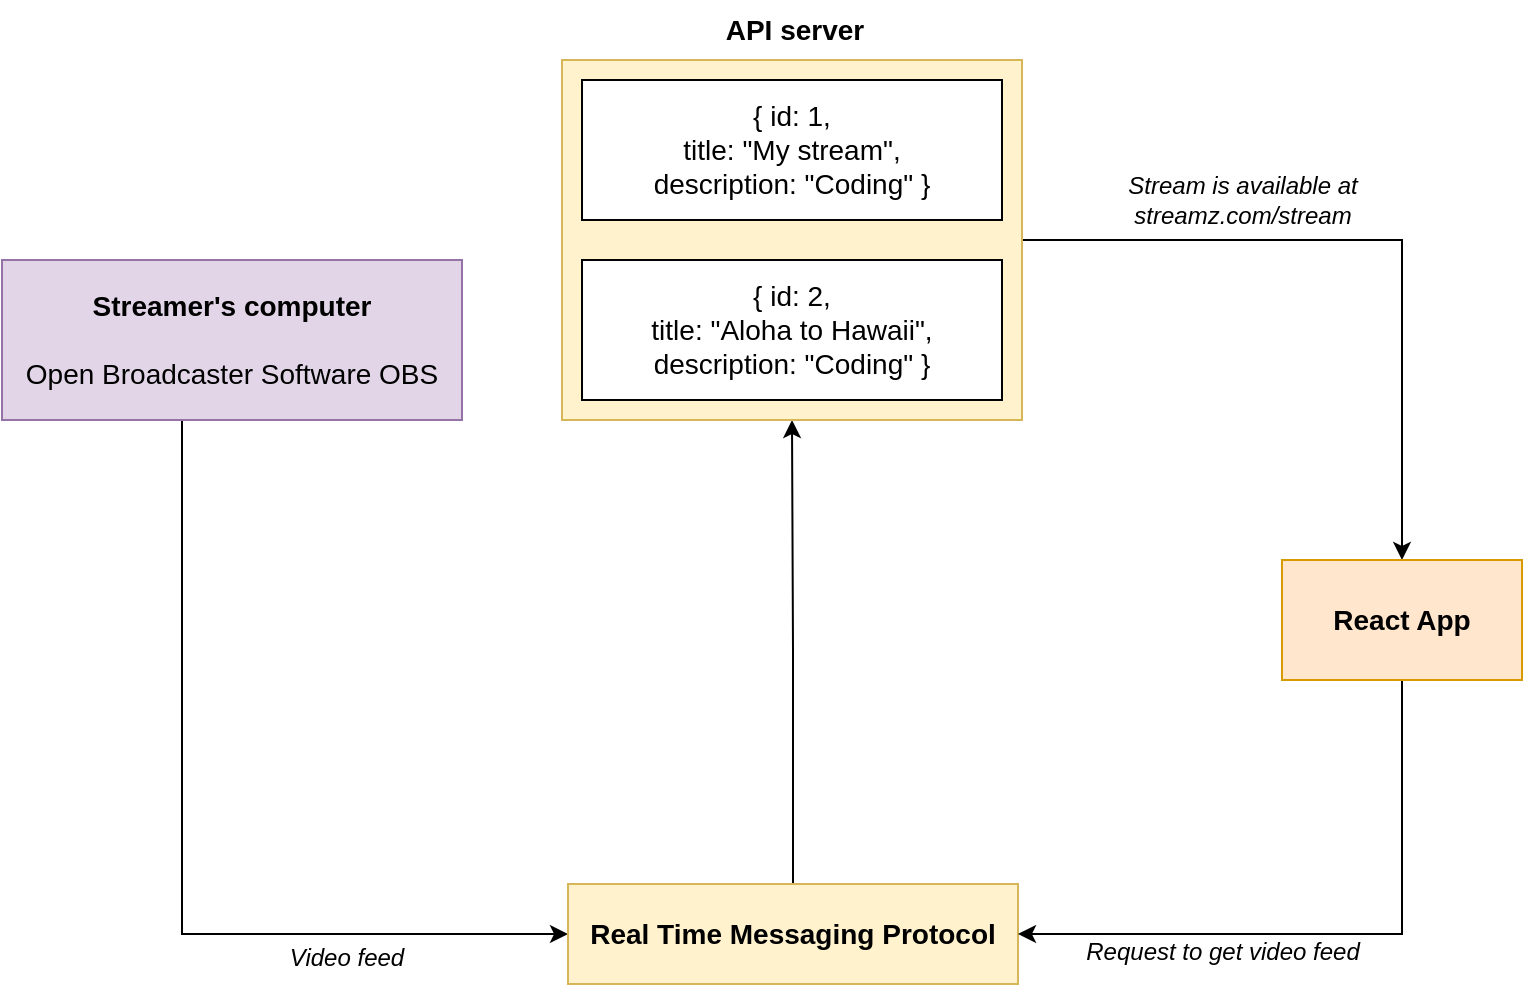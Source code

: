 <mxfile version="20.1.4" type="device" pages="2"><diagram id="B8WXlke7PHYTL9aJUKtn" name="App flow"><mxGraphModel dx="1000" dy="774" grid="1" gridSize="10" guides="1" tooltips="1" connect="1" arrows="1" fold="1" page="1" pageScale="1" pageWidth="850" pageHeight="1100" math="0" shadow="0"><root><mxCell id="0"/><mxCell id="1" parent="0"/><mxCell id="pt4rII_6Mx7KjA7k37fA-4" style="edgeStyle=orthogonalEdgeStyle;rounded=0;orthogonalLoop=1;jettySize=auto;html=1;entryX=0;entryY=0.5;entryDx=0;entryDy=0;fontSize=21;" parent="1" source="pt4rII_6Mx7KjA7k37fA-1" target="pt4rII_6Mx7KjA7k37fA-3" edge="1"><mxGeometry relative="1" as="geometry"><Array as="points"><mxPoint x="120" y="517"/></Array></mxGeometry></mxCell><mxCell id="pt4rII_6Mx7KjA7k37fA-1" value="&lt;font style=&quot;font-size: 14px;&quot;&gt;&lt;b style=&quot;&quot;&gt;Streamer's computer&lt;br&gt;&lt;/b&gt;&lt;br&gt;&lt;font style=&quot;font-size: 14px;&quot;&gt;Open Broadcaster Software OBS&lt;/font&gt;&lt;/font&gt;" style="rounded=0;whiteSpace=wrap;html=1;fillColor=#e1d5e7;strokeColor=#9673a6;" parent="1" vertex="1"><mxGeometry x="30" y="180" width="230" height="80" as="geometry"/></mxCell><mxCell id="pt4rII_6Mx7KjA7k37fA-8" style="edgeStyle=orthogonalEdgeStyle;rounded=0;orthogonalLoop=1;jettySize=auto;html=1;entryX=0.5;entryY=1;entryDx=0;entryDy=0;fontSize=14;" parent="1" source="pt4rII_6Mx7KjA7k37fA-3" target="pt4rII_6Mx7KjA7k37fA-7" edge="1"><mxGeometry relative="1" as="geometry"/></mxCell><mxCell id="pt4rII_6Mx7KjA7k37fA-3" value="&lt;font style=&quot;font-size: 14px;&quot;&gt;&lt;b&gt;Real Time Messaging Protocol&lt;/b&gt;&lt;/font&gt;" style="rounded=0;whiteSpace=wrap;html=1;fillColor=#fff2cc;strokeColor=#d6b656;" parent="1" vertex="1"><mxGeometry x="313" y="492" width="225" height="50" as="geometry"/></mxCell><mxCell id="pt4rII_6Mx7KjA7k37fA-5" value="&lt;font style=&quot;font-size: 12px;&quot;&gt;Video feed&lt;/font&gt;" style="text;html=1;align=center;verticalAlign=middle;resizable=0;points=[];autosize=1;strokeColor=none;fillColor=none;fontSize=21;fontStyle=2" parent="1" vertex="1"><mxGeometry x="162" y="505" width="80" height="40" as="geometry"/></mxCell><mxCell id="pt4rII_6Mx7KjA7k37fA-10" value="" style="edgeStyle=orthogonalEdgeStyle;rounded=0;orthogonalLoop=1;jettySize=auto;html=1;fontSize=14;" parent="1" source="pt4rII_6Mx7KjA7k37fA-7" target="pt4rII_6Mx7KjA7k37fA-9" edge="1"><mxGeometry relative="1" as="geometry"/></mxCell><mxCell id="pt4rII_6Mx7KjA7k37fA-7" value="" style="rounded=0;whiteSpace=wrap;html=1;fillColor=#fff2cc;strokeColor=#d6b656;" parent="1" vertex="1"><mxGeometry x="310" y="80" width="230" height="180" as="geometry"/></mxCell><mxCell id="pt4rII_6Mx7KjA7k37fA-14" style="edgeStyle=orthogonalEdgeStyle;rounded=0;orthogonalLoop=1;jettySize=auto;html=1;entryX=1;entryY=0.5;entryDx=0;entryDy=0;fontSize=14;" parent="1" source="pt4rII_6Mx7KjA7k37fA-9" target="pt4rII_6Mx7KjA7k37fA-3" edge="1"><mxGeometry relative="1" as="geometry"><Array as="points"><mxPoint x="730" y="517"/></Array></mxGeometry></mxCell><mxCell id="pt4rII_6Mx7KjA7k37fA-9" value="&lt;font style=&quot;font-size: 14px;&quot;&gt;&lt;b&gt;React App&lt;/b&gt;&lt;/font&gt;" style="whiteSpace=wrap;html=1;rounded=0;fillColor=#ffe6cc;strokeColor=#d79b00;" parent="1" vertex="1"><mxGeometry x="670" y="330" width="120" height="60" as="geometry"/></mxCell><mxCell id="pt4rII_6Mx7KjA7k37fA-12" value="&lt;font style=&quot;font-size: 12px;&quot;&gt;Request to get video feed&lt;/font&gt;" style="text;html=1;align=center;verticalAlign=middle;resizable=0;points=[];autosize=1;strokeColor=none;fillColor=none;fontSize=14;fontStyle=2" parent="1" vertex="1"><mxGeometry x="560" y="510" width="160" height="30" as="geometry"/></mxCell><mxCell id="pt4rII_6Mx7KjA7k37fA-13" value="Stream is available at &lt;br&gt;streamz.com/stream" style="text;html=1;align=center;verticalAlign=middle;resizable=0;points=[];autosize=1;strokeColor=none;fillColor=none;fontSize=12;fontStyle=2" parent="1" vertex="1"><mxGeometry x="580" y="130" width="140" height="40" as="geometry"/></mxCell><mxCell id="Z4x1uNVKRsJax6xCHjBA-1" value="&lt;font style=&quot;font-size: 14px;&quot;&gt;{ id: 1, &lt;br&gt;title: &quot;My stream&quot;, &lt;br&gt;description: &quot;Coding&quot; }&lt;/font&gt;" style="rounded=0;whiteSpace=wrap;html=1;" vertex="1" parent="1"><mxGeometry x="320" y="90" width="210" height="70" as="geometry"/></mxCell><mxCell id="Z4x1uNVKRsJax6xCHjBA-3" value="&lt;font style=&quot;font-size: 14px;&quot;&gt;{ id: 2, &lt;br&gt;title: &quot;Aloha to Hawaii&quot;, &lt;br&gt;description: &quot;Coding&quot; }&lt;/font&gt;" style="rounded=0;whiteSpace=wrap;html=1;" vertex="1" parent="1"><mxGeometry x="320" y="180" width="210" height="70" as="geometry"/></mxCell><mxCell id="Z4x1uNVKRsJax6xCHjBA-4" value="&lt;b style=&quot;font-size: 14px;&quot;&gt;API server&lt;br&gt;&lt;/b&gt;" style="text;html=1;align=center;verticalAlign=middle;resizable=0;points=[];autosize=1;strokeColor=none;fillColor=none;" vertex="1" parent="1"><mxGeometry x="380.5" y="50" width="90" height="30" as="geometry"/></mxCell></root></mxGraphModel></diagram><diagram name="API server" id="FE3DcsR0GhL4_DsJQs_Z"><mxGraphModel dx="1000" dy="774" grid="1" gridSize="10" guides="1" tooltips="1" connect="1" arrows="1" fold="1" page="1" pageScale="1" pageWidth="850" pageHeight="1100" math="0" shadow="0"><root><mxCell id="bcM0EoTc5bOWQRGp028Z-0"/><mxCell id="bcM0EoTc5bOWQRGp028Z-1" parent="bcM0EoTc5bOWQRGp028Z-0"/><mxCell id="bcM0EoTc5bOWQRGp028Z-2" style="edgeStyle=orthogonalEdgeStyle;rounded=0;orthogonalLoop=1;jettySize=auto;html=1;entryX=0;entryY=0.5;entryDx=0;entryDy=0;fontSize=21;" edge="1" parent="bcM0EoTc5bOWQRGp028Z-1" source="bcM0EoTc5bOWQRGp028Z-3" target="bcM0EoTc5bOWQRGp028Z-5"><mxGeometry relative="1" as="geometry"><Array as="points"><mxPoint x="120" y="517"/></Array></mxGeometry></mxCell><mxCell id="bcM0EoTc5bOWQRGp028Z-3" value="&lt;font style=&quot;font-size: 14px;&quot;&gt;&lt;b style=&quot;&quot;&gt;Streamer's computer&lt;br&gt;&lt;/b&gt;&lt;br&gt;&lt;font style=&quot;font-size: 14px;&quot;&gt;Open Broadcaster Software OBS&lt;/font&gt;&lt;/font&gt;" style="rounded=0;whiteSpace=wrap;html=1;fillColor=#e1d5e7;strokeColor=#9673a6;" vertex="1" parent="bcM0EoTc5bOWQRGp028Z-1"><mxGeometry x="30" y="180" width="230" height="80" as="geometry"/></mxCell><mxCell id="bcM0EoTc5bOWQRGp028Z-4" style="edgeStyle=orthogonalEdgeStyle;rounded=0;orthogonalLoop=1;jettySize=auto;html=1;entryX=0.5;entryY=1;entryDx=0;entryDy=0;fontSize=14;" edge="1" parent="bcM0EoTc5bOWQRGp028Z-1" source="bcM0EoTc5bOWQRGp028Z-5" target="bcM0EoTc5bOWQRGp028Z-8"><mxGeometry relative="1" as="geometry"/></mxCell><mxCell id="bcM0EoTc5bOWQRGp028Z-5" value="&lt;font style=&quot;font-size: 14px;&quot;&gt;&lt;b&gt;Real Time Messaging Protocol&lt;/b&gt;&lt;/font&gt;" style="rounded=0;whiteSpace=wrap;html=1;fillColor=#fff2cc;strokeColor=#d6b656;" vertex="1" parent="bcM0EoTc5bOWQRGp028Z-1"><mxGeometry x="313" y="492" width="225" height="50" as="geometry"/></mxCell><mxCell id="bcM0EoTc5bOWQRGp028Z-6" value="&lt;font style=&quot;font-size: 12px;&quot;&gt;Video feed&lt;/font&gt;" style="text;html=1;align=center;verticalAlign=middle;resizable=0;points=[];autosize=1;strokeColor=none;fillColor=none;fontSize=21;fontStyle=2" vertex="1" parent="bcM0EoTc5bOWQRGp028Z-1"><mxGeometry x="162" y="505" width="80" height="40" as="geometry"/></mxCell><mxCell id="bcM0EoTc5bOWQRGp028Z-7" value="" style="edgeStyle=orthogonalEdgeStyle;rounded=0;orthogonalLoop=1;jettySize=auto;html=1;fontSize=14;" edge="1" parent="bcM0EoTc5bOWQRGp028Z-1" source="bcM0EoTc5bOWQRGp028Z-8" target="bcM0EoTc5bOWQRGp028Z-10"><mxGeometry relative="1" as="geometry"/></mxCell><mxCell id="bcM0EoTc5bOWQRGp028Z-8" value="&lt;font style=&quot;font-size: 14px;&quot;&gt;&lt;b&gt;Web server that knows which streams are currently broadcasting&amp;nbsp;&lt;/b&gt;&lt;/font&gt;" style="rounded=0;whiteSpace=wrap;html=1;fillColor=#fff2cc;strokeColor=#d6b656;" vertex="1" parent="bcM0EoTc5bOWQRGp028Z-1"><mxGeometry x="310" y="180" width="230" height="80" as="geometry"/></mxCell><mxCell id="bcM0EoTc5bOWQRGp028Z-9" style="edgeStyle=orthogonalEdgeStyle;rounded=0;orthogonalLoop=1;jettySize=auto;html=1;entryX=1;entryY=0.5;entryDx=0;entryDy=0;fontSize=14;" edge="1" parent="bcM0EoTc5bOWQRGp028Z-1" source="bcM0EoTc5bOWQRGp028Z-10" target="bcM0EoTc5bOWQRGp028Z-5"><mxGeometry relative="1" as="geometry"><Array as="points"><mxPoint x="730" y="517"/></Array></mxGeometry></mxCell><mxCell id="bcM0EoTc5bOWQRGp028Z-10" value="&lt;font style=&quot;font-size: 14px;&quot;&gt;&lt;b&gt;Viewer's Browser&lt;/b&gt;&lt;/font&gt;" style="whiteSpace=wrap;html=1;rounded=0;fillColor=#ffe6cc;strokeColor=#d79b00;" vertex="1" parent="bcM0EoTc5bOWQRGp028Z-1"><mxGeometry x="670" y="330" width="120" height="60" as="geometry"/></mxCell><mxCell id="bcM0EoTc5bOWQRGp028Z-11" value="&lt;font style=&quot;font-size: 12px;&quot;&gt;Request to get video feed&lt;/font&gt;" style="text;html=1;align=center;verticalAlign=middle;resizable=0;points=[];autosize=1;strokeColor=none;fillColor=none;fontSize=14;fontStyle=2" vertex="1" parent="bcM0EoTc5bOWQRGp028Z-1"><mxGeometry x="560" y="510" width="160" height="30" as="geometry"/></mxCell><mxCell id="bcM0EoTc5bOWQRGp028Z-12" value="Stream is available at &lt;br&gt;streamz.com/stream" style="text;html=1;align=center;verticalAlign=middle;resizable=0;points=[];autosize=1;strokeColor=none;fillColor=none;fontSize=12;fontStyle=2" vertex="1" parent="bcM0EoTc5bOWQRGp028Z-1"><mxGeometry x="580" y="180" width="140" height="40" as="geometry"/></mxCell><mxCell id="bcM0EoTc5bOWQRGp028Z-13" value="API SERVER" style="text;html=1;align=center;verticalAlign=middle;resizable=0;points=[];autosize=1;strokeColor=none;fillColor=none;" vertex="1" parent="bcM0EoTc5bOWQRGp028Z-1"><mxGeometry x="375" y="145" width="100" height="30" as="geometry"/></mxCell></root></mxGraphModel></diagram></mxfile>